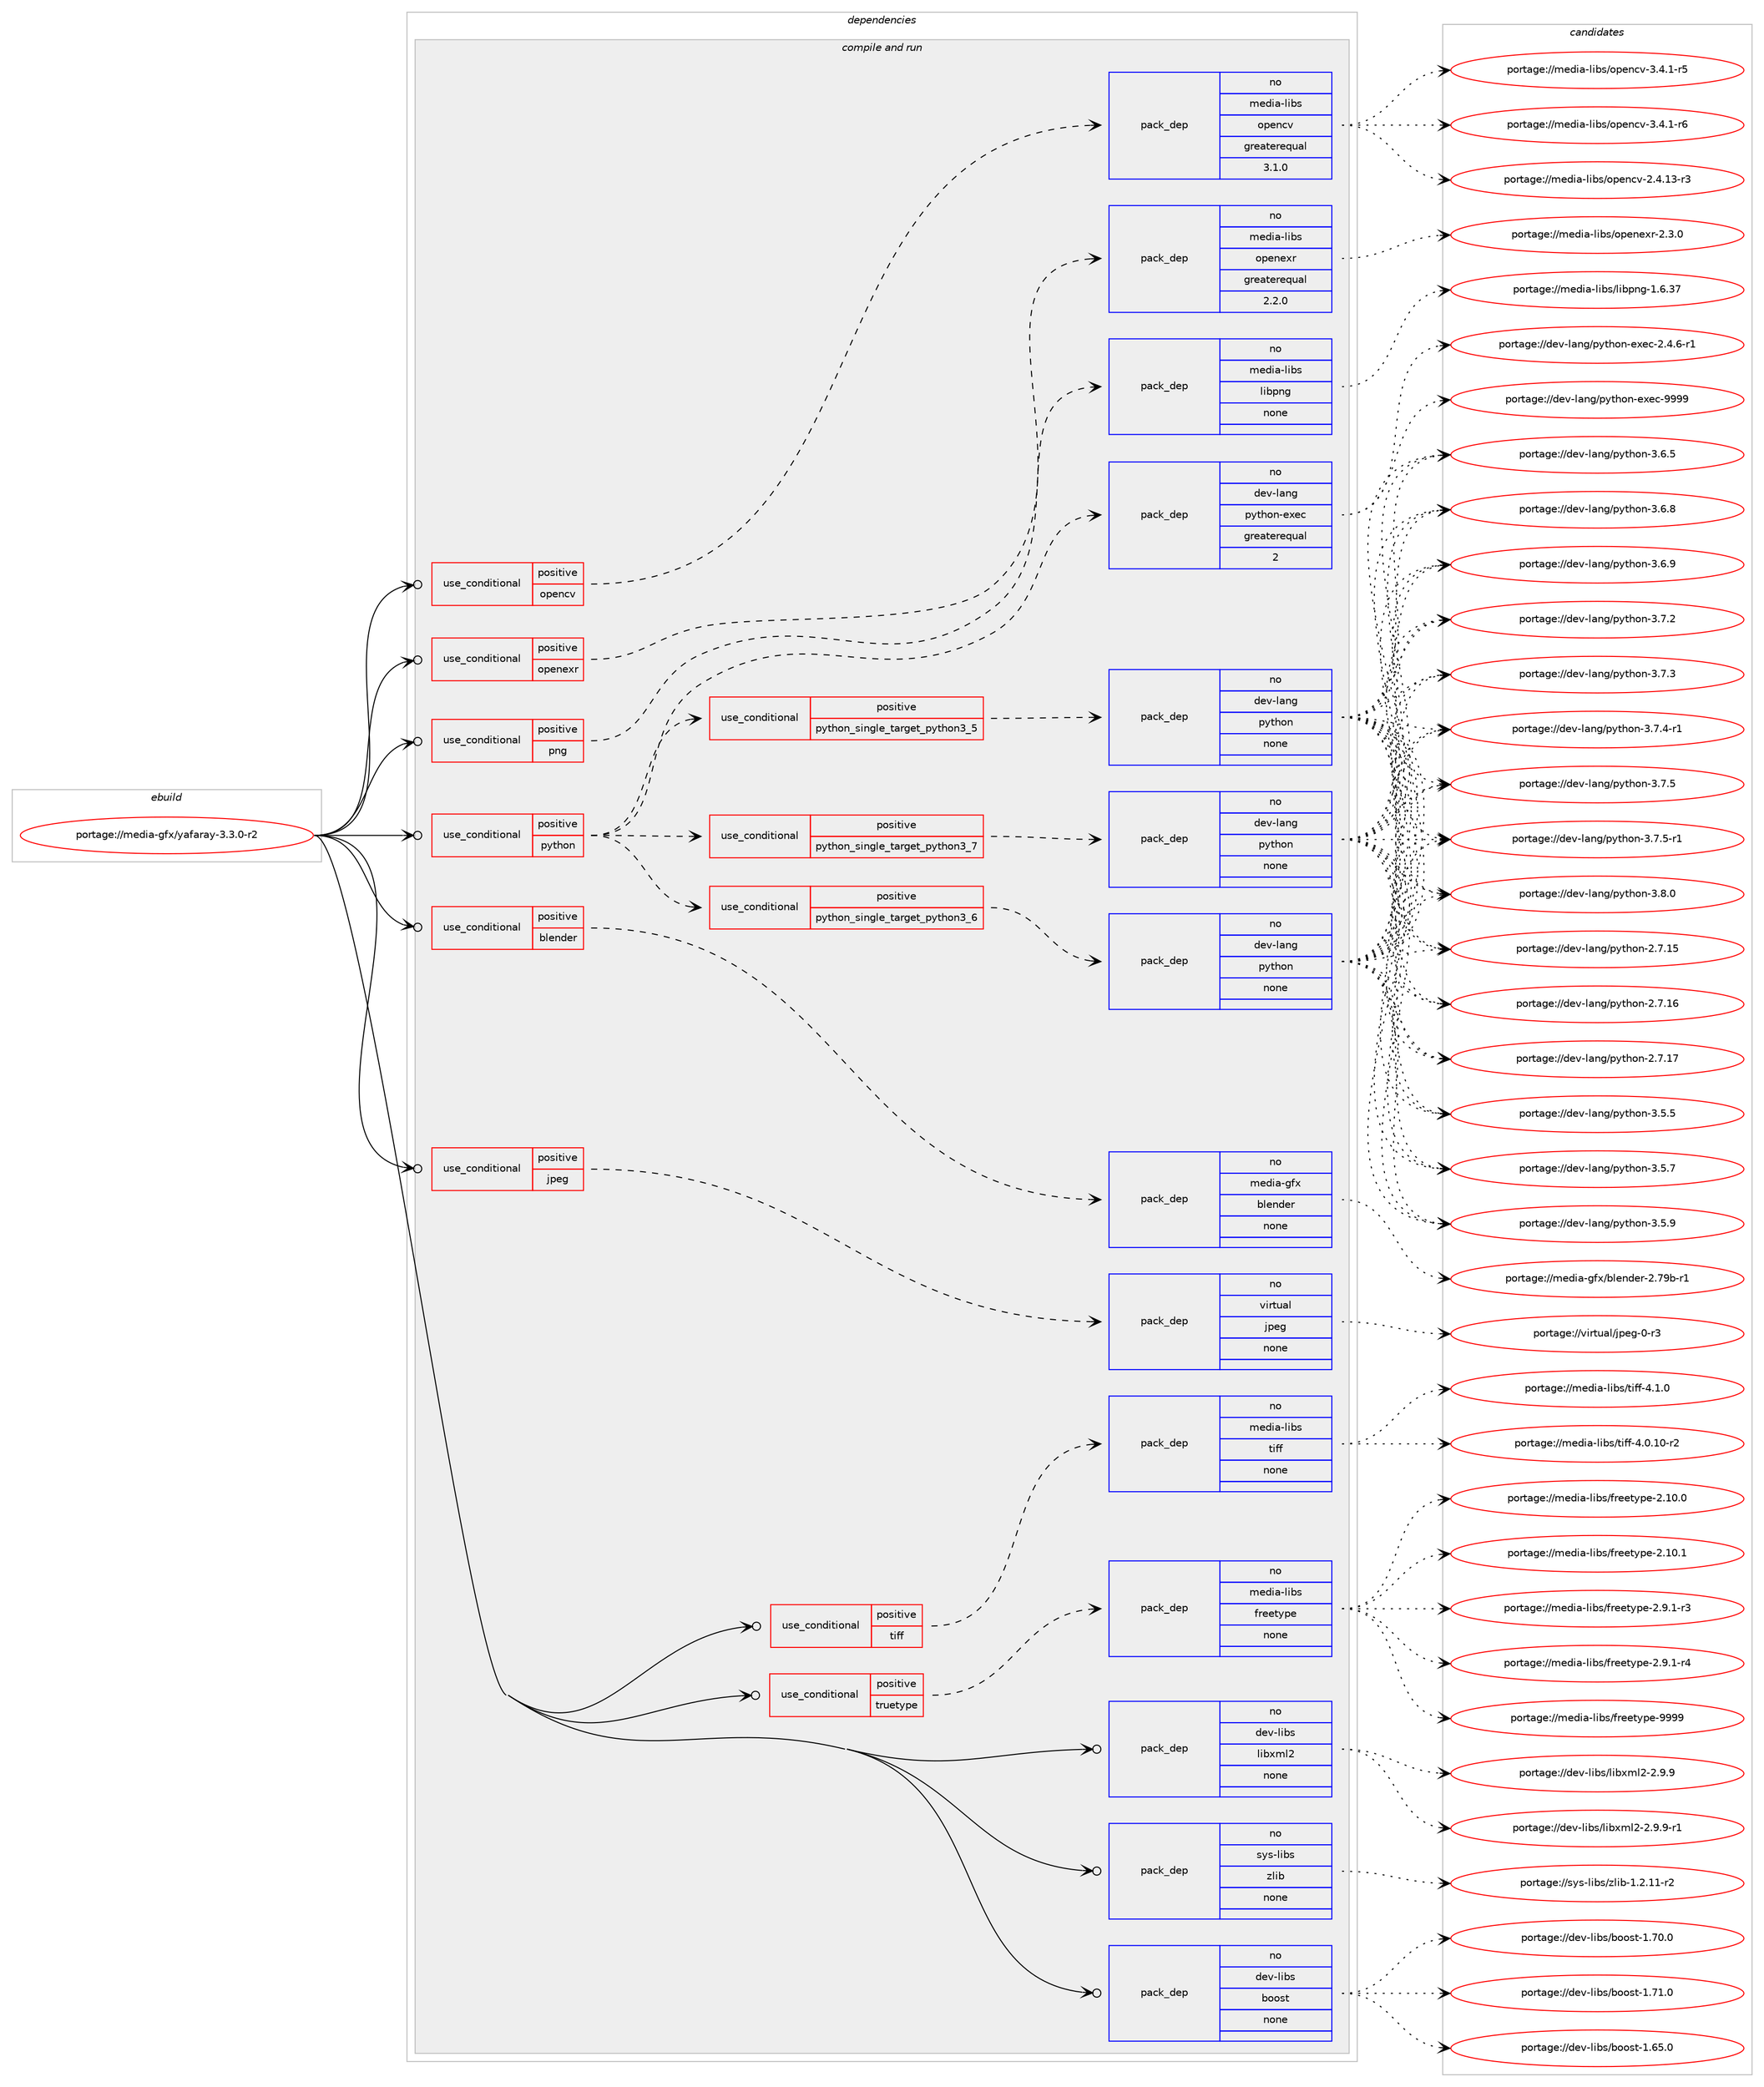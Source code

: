 digraph prolog {

# *************
# Graph options
# *************

newrank=true;
concentrate=true;
compound=true;
graph [rankdir=LR,fontname=Helvetica,fontsize=10,ranksep=1.5];#, ranksep=2.5, nodesep=0.2];
edge  [arrowhead=vee];
node  [fontname=Helvetica,fontsize=10];

# **********
# The ebuild
# **********

subgraph cluster_leftcol {
color=gray;
rank=same;
label=<<i>ebuild</i>>;
id [label="portage://media-gfx/yafaray-3.3.0-r2", color=red, width=4, href="../media-gfx/yafaray-3.3.0-r2.svg"];
}

# ****************
# The dependencies
# ****************

subgraph cluster_midcol {
color=gray;
label=<<i>dependencies</i>>;
subgraph cluster_compile {
fillcolor="#eeeeee";
style=filled;
label=<<i>compile</i>>;
}
subgraph cluster_compileandrun {
fillcolor="#eeeeee";
style=filled;
label=<<i>compile and run</i>>;
subgraph cond79044 {
dependency316992 [label=<<TABLE BORDER="0" CELLBORDER="1" CELLSPACING="0" CELLPADDING="4"><TR><TD ROWSPAN="3" CELLPADDING="10">use_conditional</TD></TR><TR><TD>positive</TD></TR><TR><TD>blender</TD></TR></TABLE>>, shape=none, color=red];
subgraph pack232840 {
dependency316993 [label=<<TABLE BORDER="0" CELLBORDER="1" CELLSPACING="0" CELLPADDING="4" WIDTH="220"><TR><TD ROWSPAN="6" CELLPADDING="30">pack_dep</TD></TR><TR><TD WIDTH="110">no</TD></TR><TR><TD>media-gfx</TD></TR><TR><TD>blender</TD></TR><TR><TD>none</TD></TR><TR><TD></TD></TR></TABLE>>, shape=none, color=blue];
}
dependency316992:e -> dependency316993:w [weight=20,style="dashed",arrowhead="vee"];
}
id:e -> dependency316992:w [weight=20,style="solid",arrowhead="odotvee"];
subgraph cond79045 {
dependency316994 [label=<<TABLE BORDER="0" CELLBORDER="1" CELLSPACING="0" CELLPADDING="4"><TR><TD ROWSPAN="3" CELLPADDING="10">use_conditional</TD></TR><TR><TD>positive</TD></TR><TR><TD>jpeg</TD></TR></TABLE>>, shape=none, color=red];
subgraph pack232841 {
dependency316995 [label=<<TABLE BORDER="0" CELLBORDER="1" CELLSPACING="0" CELLPADDING="4" WIDTH="220"><TR><TD ROWSPAN="6" CELLPADDING="30">pack_dep</TD></TR><TR><TD WIDTH="110">no</TD></TR><TR><TD>virtual</TD></TR><TR><TD>jpeg</TD></TR><TR><TD>none</TD></TR><TR><TD></TD></TR></TABLE>>, shape=none, color=blue];
}
dependency316994:e -> dependency316995:w [weight=20,style="dashed",arrowhead="vee"];
}
id:e -> dependency316994:w [weight=20,style="solid",arrowhead="odotvee"];
subgraph cond79046 {
dependency316996 [label=<<TABLE BORDER="0" CELLBORDER="1" CELLSPACING="0" CELLPADDING="4"><TR><TD ROWSPAN="3" CELLPADDING="10">use_conditional</TD></TR><TR><TD>positive</TD></TR><TR><TD>opencv</TD></TR></TABLE>>, shape=none, color=red];
subgraph pack232842 {
dependency316997 [label=<<TABLE BORDER="0" CELLBORDER="1" CELLSPACING="0" CELLPADDING="4" WIDTH="220"><TR><TD ROWSPAN="6" CELLPADDING="30">pack_dep</TD></TR><TR><TD WIDTH="110">no</TD></TR><TR><TD>media-libs</TD></TR><TR><TD>opencv</TD></TR><TR><TD>greaterequal</TD></TR><TR><TD>3.1.0</TD></TR></TABLE>>, shape=none, color=blue];
}
dependency316996:e -> dependency316997:w [weight=20,style="dashed",arrowhead="vee"];
}
id:e -> dependency316996:w [weight=20,style="solid",arrowhead="odotvee"];
subgraph cond79047 {
dependency316998 [label=<<TABLE BORDER="0" CELLBORDER="1" CELLSPACING="0" CELLPADDING="4"><TR><TD ROWSPAN="3" CELLPADDING="10">use_conditional</TD></TR><TR><TD>positive</TD></TR><TR><TD>openexr</TD></TR></TABLE>>, shape=none, color=red];
subgraph pack232843 {
dependency316999 [label=<<TABLE BORDER="0" CELLBORDER="1" CELLSPACING="0" CELLPADDING="4" WIDTH="220"><TR><TD ROWSPAN="6" CELLPADDING="30">pack_dep</TD></TR><TR><TD WIDTH="110">no</TD></TR><TR><TD>media-libs</TD></TR><TR><TD>openexr</TD></TR><TR><TD>greaterequal</TD></TR><TR><TD>2.2.0</TD></TR></TABLE>>, shape=none, color=blue];
}
dependency316998:e -> dependency316999:w [weight=20,style="dashed",arrowhead="vee"];
}
id:e -> dependency316998:w [weight=20,style="solid",arrowhead="odotvee"];
subgraph cond79048 {
dependency317000 [label=<<TABLE BORDER="0" CELLBORDER="1" CELLSPACING="0" CELLPADDING="4"><TR><TD ROWSPAN="3" CELLPADDING="10">use_conditional</TD></TR><TR><TD>positive</TD></TR><TR><TD>png</TD></TR></TABLE>>, shape=none, color=red];
subgraph pack232844 {
dependency317001 [label=<<TABLE BORDER="0" CELLBORDER="1" CELLSPACING="0" CELLPADDING="4" WIDTH="220"><TR><TD ROWSPAN="6" CELLPADDING="30">pack_dep</TD></TR><TR><TD WIDTH="110">no</TD></TR><TR><TD>media-libs</TD></TR><TR><TD>libpng</TD></TR><TR><TD>none</TD></TR><TR><TD></TD></TR></TABLE>>, shape=none, color=blue];
}
dependency317000:e -> dependency317001:w [weight=20,style="dashed",arrowhead="vee"];
}
id:e -> dependency317000:w [weight=20,style="solid",arrowhead="odotvee"];
subgraph cond79049 {
dependency317002 [label=<<TABLE BORDER="0" CELLBORDER="1" CELLSPACING="0" CELLPADDING="4"><TR><TD ROWSPAN="3" CELLPADDING="10">use_conditional</TD></TR><TR><TD>positive</TD></TR><TR><TD>python</TD></TR></TABLE>>, shape=none, color=red];
subgraph cond79050 {
dependency317003 [label=<<TABLE BORDER="0" CELLBORDER="1" CELLSPACING="0" CELLPADDING="4"><TR><TD ROWSPAN="3" CELLPADDING="10">use_conditional</TD></TR><TR><TD>positive</TD></TR><TR><TD>python_single_target_python3_5</TD></TR></TABLE>>, shape=none, color=red];
subgraph pack232845 {
dependency317004 [label=<<TABLE BORDER="0" CELLBORDER="1" CELLSPACING="0" CELLPADDING="4" WIDTH="220"><TR><TD ROWSPAN="6" CELLPADDING="30">pack_dep</TD></TR><TR><TD WIDTH="110">no</TD></TR><TR><TD>dev-lang</TD></TR><TR><TD>python</TD></TR><TR><TD>none</TD></TR><TR><TD></TD></TR></TABLE>>, shape=none, color=blue];
}
dependency317003:e -> dependency317004:w [weight=20,style="dashed",arrowhead="vee"];
}
dependency317002:e -> dependency317003:w [weight=20,style="dashed",arrowhead="vee"];
subgraph cond79051 {
dependency317005 [label=<<TABLE BORDER="0" CELLBORDER="1" CELLSPACING="0" CELLPADDING="4"><TR><TD ROWSPAN="3" CELLPADDING="10">use_conditional</TD></TR><TR><TD>positive</TD></TR><TR><TD>python_single_target_python3_6</TD></TR></TABLE>>, shape=none, color=red];
subgraph pack232846 {
dependency317006 [label=<<TABLE BORDER="0" CELLBORDER="1" CELLSPACING="0" CELLPADDING="4" WIDTH="220"><TR><TD ROWSPAN="6" CELLPADDING="30">pack_dep</TD></TR><TR><TD WIDTH="110">no</TD></TR><TR><TD>dev-lang</TD></TR><TR><TD>python</TD></TR><TR><TD>none</TD></TR><TR><TD></TD></TR></TABLE>>, shape=none, color=blue];
}
dependency317005:e -> dependency317006:w [weight=20,style="dashed",arrowhead="vee"];
}
dependency317002:e -> dependency317005:w [weight=20,style="dashed",arrowhead="vee"];
subgraph cond79052 {
dependency317007 [label=<<TABLE BORDER="0" CELLBORDER="1" CELLSPACING="0" CELLPADDING="4"><TR><TD ROWSPAN="3" CELLPADDING="10">use_conditional</TD></TR><TR><TD>positive</TD></TR><TR><TD>python_single_target_python3_7</TD></TR></TABLE>>, shape=none, color=red];
subgraph pack232847 {
dependency317008 [label=<<TABLE BORDER="0" CELLBORDER="1" CELLSPACING="0" CELLPADDING="4" WIDTH="220"><TR><TD ROWSPAN="6" CELLPADDING="30">pack_dep</TD></TR><TR><TD WIDTH="110">no</TD></TR><TR><TD>dev-lang</TD></TR><TR><TD>python</TD></TR><TR><TD>none</TD></TR><TR><TD></TD></TR></TABLE>>, shape=none, color=blue];
}
dependency317007:e -> dependency317008:w [weight=20,style="dashed",arrowhead="vee"];
}
dependency317002:e -> dependency317007:w [weight=20,style="dashed",arrowhead="vee"];
subgraph pack232848 {
dependency317009 [label=<<TABLE BORDER="0" CELLBORDER="1" CELLSPACING="0" CELLPADDING="4" WIDTH="220"><TR><TD ROWSPAN="6" CELLPADDING="30">pack_dep</TD></TR><TR><TD WIDTH="110">no</TD></TR><TR><TD>dev-lang</TD></TR><TR><TD>python-exec</TD></TR><TR><TD>greaterequal</TD></TR><TR><TD>2</TD></TR></TABLE>>, shape=none, color=blue];
}
dependency317002:e -> dependency317009:w [weight=20,style="dashed",arrowhead="vee"];
}
id:e -> dependency317002:w [weight=20,style="solid",arrowhead="odotvee"];
subgraph cond79053 {
dependency317010 [label=<<TABLE BORDER="0" CELLBORDER="1" CELLSPACING="0" CELLPADDING="4"><TR><TD ROWSPAN="3" CELLPADDING="10">use_conditional</TD></TR><TR><TD>positive</TD></TR><TR><TD>tiff</TD></TR></TABLE>>, shape=none, color=red];
subgraph pack232849 {
dependency317011 [label=<<TABLE BORDER="0" CELLBORDER="1" CELLSPACING="0" CELLPADDING="4" WIDTH="220"><TR><TD ROWSPAN="6" CELLPADDING="30">pack_dep</TD></TR><TR><TD WIDTH="110">no</TD></TR><TR><TD>media-libs</TD></TR><TR><TD>tiff</TD></TR><TR><TD>none</TD></TR><TR><TD></TD></TR></TABLE>>, shape=none, color=blue];
}
dependency317010:e -> dependency317011:w [weight=20,style="dashed",arrowhead="vee"];
}
id:e -> dependency317010:w [weight=20,style="solid",arrowhead="odotvee"];
subgraph cond79054 {
dependency317012 [label=<<TABLE BORDER="0" CELLBORDER="1" CELLSPACING="0" CELLPADDING="4"><TR><TD ROWSPAN="3" CELLPADDING="10">use_conditional</TD></TR><TR><TD>positive</TD></TR><TR><TD>truetype</TD></TR></TABLE>>, shape=none, color=red];
subgraph pack232850 {
dependency317013 [label=<<TABLE BORDER="0" CELLBORDER="1" CELLSPACING="0" CELLPADDING="4" WIDTH="220"><TR><TD ROWSPAN="6" CELLPADDING="30">pack_dep</TD></TR><TR><TD WIDTH="110">no</TD></TR><TR><TD>media-libs</TD></TR><TR><TD>freetype</TD></TR><TR><TD>none</TD></TR><TR><TD></TD></TR></TABLE>>, shape=none, color=blue];
}
dependency317012:e -> dependency317013:w [weight=20,style="dashed",arrowhead="vee"];
}
id:e -> dependency317012:w [weight=20,style="solid",arrowhead="odotvee"];
subgraph pack232851 {
dependency317014 [label=<<TABLE BORDER="0" CELLBORDER="1" CELLSPACING="0" CELLPADDING="4" WIDTH="220"><TR><TD ROWSPAN="6" CELLPADDING="30">pack_dep</TD></TR><TR><TD WIDTH="110">no</TD></TR><TR><TD>dev-libs</TD></TR><TR><TD>boost</TD></TR><TR><TD>none</TD></TR><TR><TD></TD></TR></TABLE>>, shape=none, color=blue];
}
id:e -> dependency317014:w [weight=20,style="solid",arrowhead="odotvee"];
subgraph pack232852 {
dependency317015 [label=<<TABLE BORDER="0" CELLBORDER="1" CELLSPACING="0" CELLPADDING="4" WIDTH="220"><TR><TD ROWSPAN="6" CELLPADDING="30">pack_dep</TD></TR><TR><TD WIDTH="110">no</TD></TR><TR><TD>dev-libs</TD></TR><TR><TD>libxml2</TD></TR><TR><TD>none</TD></TR><TR><TD></TD></TR></TABLE>>, shape=none, color=blue];
}
id:e -> dependency317015:w [weight=20,style="solid",arrowhead="odotvee"];
subgraph pack232853 {
dependency317016 [label=<<TABLE BORDER="0" CELLBORDER="1" CELLSPACING="0" CELLPADDING="4" WIDTH="220"><TR><TD ROWSPAN="6" CELLPADDING="30">pack_dep</TD></TR><TR><TD WIDTH="110">no</TD></TR><TR><TD>sys-libs</TD></TR><TR><TD>zlib</TD></TR><TR><TD>none</TD></TR><TR><TD></TD></TR></TABLE>>, shape=none, color=blue];
}
id:e -> dependency317016:w [weight=20,style="solid",arrowhead="odotvee"];
}
subgraph cluster_run {
fillcolor="#eeeeee";
style=filled;
label=<<i>run</i>>;
}
}

# **************
# The candidates
# **************

subgraph cluster_choices {
rank=same;
color=gray;
label=<<i>candidates</i>>;

subgraph choice232840 {
color=black;
nodesep=1;
choiceportage109101100105974510310212047981081011101001011144550465557984511449 [label="portage://media-gfx/blender-2.79b-r1", color=red, width=4,href="../media-gfx/blender-2.79b-r1.svg"];
dependency316993:e -> choiceportage109101100105974510310212047981081011101001011144550465557984511449:w [style=dotted,weight="100"];
}
subgraph choice232841 {
color=black;
nodesep=1;
choiceportage118105114116117971084710611210110345484511451 [label="portage://virtual/jpeg-0-r3", color=red, width=4,href="../virtual/jpeg-0-r3.svg"];
dependency316995:e -> choiceportage118105114116117971084710611210110345484511451:w [style=dotted,weight="100"];
}
subgraph choice232842 {
color=black;
nodesep=1;
choiceportage1091011001059745108105981154711111210111099118455046524649514511451 [label="portage://media-libs/opencv-2.4.13-r3", color=red, width=4,href="../media-libs/opencv-2.4.13-r3.svg"];
choiceportage10910110010597451081059811547111112101110991184551465246494511453 [label="portage://media-libs/opencv-3.4.1-r5", color=red, width=4,href="../media-libs/opencv-3.4.1-r5.svg"];
choiceportage10910110010597451081059811547111112101110991184551465246494511454 [label="portage://media-libs/opencv-3.4.1-r6", color=red, width=4,href="../media-libs/opencv-3.4.1-r6.svg"];
dependency316997:e -> choiceportage1091011001059745108105981154711111210111099118455046524649514511451:w [style=dotted,weight="100"];
dependency316997:e -> choiceportage10910110010597451081059811547111112101110991184551465246494511453:w [style=dotted,weight="100"];
dependency316997:e -> choiceportage10910110010597451081059811547111112101110991184551465246494511454:w [style=dotted,weight="100"];
}
subgraph choice232843 {
color=black;
nodesep=1;
choiceportage10910110010597451081059811547111112101110101120114455046514648 [label="portage://media-libs/openexr-2.3.0", color=red, width=4,href="../media-libs/openexr-2.3.0.svg"];
dependency316999:e -> choiceportage10910110010597451081059811547111112101110101120114455046514648:w [style=dotted,weight="100"];
}
subgraph choice232844 {
color=black;
nodesep=1;
choiceportage109101100105974510810598115471081059811211010345494654465155 [label="portage://media-libs/libpng-1.6.37", color=red, width=4,href="../media-libs/libpng-1.6.37.svg"];
dependency317001:e -> choiceportage109101100105974510810598115471081059811211010345494654465155:w [style=dotted,weight="100"];
}
subgraph choice232845 {
color=black;
nodesep=1;
choiceportage10010111845108971101034711212111610411111045504655464953 [label="portage://dev-lang/python-2.7.15", color=red, width=4,href="../dev-lang/python-2.7.15.svg"];
choiceportage10010111845108971101034711212111610411111045504655464954 [label="portage://dev-lang/python-2.7.16", color=red, width=4,href="../dev-lang/python-2.7.16.svg"];
choiceportage10010111845108971101034711212111610411111045504655464955 [label="portage://dev-lang/python-2.7.17", color=red, width=4,href="../dev-lang/python-2.7.17.svg"];
choiceportage100101118451089711010347112121116104111110455146534653 [label="portage://dev-lang/python-3.5.5", color=red, width=4,href="../dev-lang/python-3.5.5.svg"];
choiceportage100101118451089711010347112121116104111110455146534655 [label="portage://dev-lang/python-3.5.7", color=red, width=4,href="../dev-lang/python-3.5.7.svg"];
choiceportage100101118451089711010347112121116104111110455146534657 [label="portage://dev-lang/python-3.5.9", color=red, width=4,href="../dev-lang/python-3.5.9.svg"];
choiceportage100101118451089711010347112121116104111110455146544653 [label="portage://dev-lang/python-3.6.5", color=red, width=4,href="../dev-lang/python-3.6.5.svg"];
choiceportage100101118451089711010347112121116104111110455146544656 [label="portage://dev-lang/python-3.6.8", color=red, width=4,href="../dev-lang/python-3.6.8.svg"];
choiceportage100101118451089711010347112121116104111110455146544657 [label="portage://dev-lang/python-3.6.9", color=red, width=4,href="../dev-lang/python-3.6.9.svg"];
choiceportage100101118451089711010347112121116104111110455146554650 [label="portage://dev-lang/python-3.7.2", color=red, width=4,href="../dev-lang/python-3.7.2.svg"];
choiceportage100101118451089711010347112121116104111110455146554651 [label="portage://dev-lang/python-3.7.3", color=red, width=4,href="../dev-lang/python-3.7.3.svg"];
choiceportage1001011184510897110103471121211161041111104551465546524511449 [label="portage://dev-lang/python-3.7.4-r1", color=red, width=4,href="../dev-lang/python-3.7.4-r1.svg"];
choiceportage100101118451089711010347112121116104111110455146554653 [label="portage://dev-lang/python-3.7.5", color=red, width=4,href="../dev-lang/python-3.7.5.svg"];
choiceportage1001011184510897110103471121211161041111104551465546534511449 [label="portage://dev-lang/python-3.7.5-r1", color=red, width=4,href="../dev-lang/python-3.7.5-r1.svg"];
choiceportage100101118451089711010347112121116104111110455146564648 [label="portage://dev-lang/python-3.8.0", color=red, width=4,href="../dev-lang/python-3.8.0.svg"];
dependency317004:e -> choiceportage10010111845108971101034711212111610411111045504655464953:w [style=dotted,weight="100"];
dependency317004:e -> choiceportage10010111845108971101034711212111610411111045504655464954:w [style=dotted,weight="100"];
dependency317004:e -> choiceportage10010111845108971101034711212111610411111045504655464955:w [style=dotted,weight="100"];
dependency317004:e -> choiceportage100101118451089711010347112121116104111110455146534653:w [style=dotted,weight="100"];
dependency317004:e -> choiceportage100101118451089711010347112121116104111110455146534655:w [style=dotted,weight="100"];
dependency317004:e -> choiceportage100101118451089711010347112121116104111110455146534657:w [style=dotted,weight="100"];
dependency317004:e -> choiceportage100101118451089711010347112121116104111110455146544653:w [style=dotted,weight="100"];
dependency317004:e -> choiceportage100101118451089711010347112121116104111110455146544656:w [style=dotted,weight="100"];
dependency317004:e -> choiceportage100101118451089711010347112121116104111110455146544657:w [style=dotted,weight="100"];
dependency317004:e -> choiceportage100101118451089711010347112121116104111110455146554650:w [style=dotted,weight="100"];
dependency317004:e -> choiceportage100101118451089711010347112121116104111110455146554651:w [style=dotted,weight="100"];
dependency317004:e -> choiceportage1001011184510897110103471121211161041111104551465546524511449:w [style=dotted,weight="100"];
dependency317004:e -> choiceportage100101118451089711010347112121116104111110455146554653:w [style=dotted,weight="100"];
dependency317004:e -> choiceportage1001011184510897110103471121211161041111104551465546534511449:w [style=dotted,weight="100"];
dependency317004:e -> choiceportage100101118451089711010347112121116104111110455146564648:w [style=dotted,weight="100"];
}
subgraph choice232846 {
color=black;
nodesep=1;
choiceportage10010111845108971101034711212111610411111045504655464953 [label="portage://dev-lang/python-2.7.15", color=red, width=4,href="../dev-lang/python-2.7.15.svg"];
choiceportage10010111845108971101034711212111610411111045504655464954 [label="portage://dev-lang/python-2.7.16", color=red, width=4,href="../dev-lang/python-2.7.16.svg"];
choiceportage10010111845108971101034711212111610411111045504655464955 [label="portage://dev-lang/python-2.7.17", color=red, width=4,href="../dev-lang/python-2.7.17.svg"];
choiceportage100101118451089711010347112121116104111110455146534653 [label="portage://dev-lang/python-3.5.5", color=red, width=4,href="../dev-lang/python-3.5.5.svg"];
choiceportage100101118451089711010347112121116104111110455146534655 [label="portage://dev-lang/python-3.5.7", color=red, width=4,href="../dev-lang/python-3.5.7.svg"];
choiceportage100101118451089711010347112121116104111110455146534657 [label="portage://dev-lang/python-3.5.9", color=red, width=4,href="../dev-lang/python-3.5.9.svg"];
choiceportage100101118451089711010347112121116104111110455146544653 [label="portage://dev-lang/python-3.6.5", color=red, width=4,href="../dev-lang/python-3.6.5.svg"];
choiceportage100101118451089711010347112121116104111110455146544656 [label="portage://dev-lang/python-3.6.8", color=red, width=4,href="../dev-lang/python-3.6.8.svg"];
choiceportage100101118451089711010347112121116104111110455146544657 [label="portage://dev-lang/python-3.6.9", color=red, width=4,href="../dev-lang/python-3.6.9.svg"];
choiceportage100101118451089711010347112121116104111110455146554650 [label="portage://dev-lang/python-3.7.2", color=red, width=4,href="../dev-lang/python-3.7.2.svg"];
choiceportage100101118451089711010347112121116104111110455146554651 [label="portage://dev-lang/python-3.7.3", color=red, width=4,href="../dev-lang/python-3.7.3.svg"];
choiceportage1001011184510897110103471121211161041111104551465546524511449 [label="portage://dev-lang/python-3.7.4-r1", color=red, width=4,href="../dev-lang/python-3.7.4-r1.svg"];
choiceportage100101118451089711010347112121116104111110455146554653 [label="portage://dev-lang/python-3.7.5", color=red, width=4,href="../dev-lang/python-3.7.5.svg"];
choiceportage1001011184510897110103471121211161041111104551465546534511449 [label="portage://dev-lang/python-3.7.5-r1", color=red, width=4,href="../dev-lang/python-3.7.5-r1.svg"];
choiceportage100101118451089711010347112121116104111110455146564648 [label="portage://dev-lang/python-3.8.0", color=red, width=4,href="../dev-lang/python-3.8.0.svg"];
dependency317006:e -> choiceportage10010111845108971101034711212111610411111045504655464953:w [style=dotted,weight="100"];
dependency317006:e -> choiceportage10010111845108971101034711212111610411111045504655464954:w [style=dotted,weight="100"];
dependency317006:e -> choiceportage10010111845108971101034711212111610411111045504655464955:w [style=dotted,weight="100"];
dependency317006:e -> choiceportage100101118451089711010347112121116104111110455146534653:w [style=dotted,weight="100"];
dependency317006:e -> choiceportage100101118451089711010347112121116104111110455146534655:w [style=dotted,weight="100"];
dependency317006:e -> choiceportage100101118451089711010347112121116104111110455146534657:w [style=dotted,weight="100"];
dependency317006:e -> choiceportage100101118451089711010347112121116104111110455146544653:w [style=dotted,weight="100"];
dependency317006:e -> choiceportage100101118451089711010347112121116104111110455146544656:w [style=dotted,weight="100"];
dependency317006:e -> choiceportage100101118451089711010347112121116104111110455146544657:w [style=dotted,weight="100"];
dependency317006:e -> choiceportage100101118451089711010347112121116104111110455146554650:w [style=dotted,weight="100"];
dependency317006:e -> choiceportage100101118451089711010347112121116104111110455146554651:w [style=dotted,weight="100"];
dependency317006:e -> choiceportage1001011184510897110103471121211161041111104551465546524511449:w [style=dotted,weight="100"];
dependency317006:e -> choiceportage100101118451089711010347112121116104111110455146554653:w [style=dotted,weight="100"];
dependency317006:e -> choiceportage1001011184510897110103471121211161041111104551465546534511449:w [style=dotted,weight="100"];
dependency317006:e -> choiceportage100101118451089711010347112121116104111110455146564648:w [style=dotted,weight="100"];
}
subgraph choice232847 {
color=black;
nodesep=1;
choiceportage10010111845108971101034711212111610411111045504655464953 [label="portage://dev-lang/python-2.7.15", color=red, width=4,href="../dev-lang/python-2.7.15.svg"];
choiceportage10010111845108971101034711212111610411111045504655464954 [label="portage://dev-lang/python-2.7.16", color=red, width=4,href="../dev-lang/python-2.7.16.svg"];
choiceportage10010111845108971101034711212111610411111045504655464955 [label="portage://dev-lang/python-2.7.17", color=red, width=4,href="../dev-lang/python-2.7.17.svg"];
choiceportage100101118451089711010347112121116104111110455146534653 [label="portage://dev-lang/python-3.5.5", color=red, width=4,href="../dev-lang/python-3.5.5.svg"];
choiceportage100101118451089711010347112121116104111110455146534655 [label="portage://dev-lang/python-3.5.7", color=red, width=4,href="../dev-lang/python-3.5.7.svg"];
choiceportage100101118451089711010347112121116104111110455146534657 [label="portage://dev-lang/python-3.5.9", color=red, width=4,href="../dev-lang/python-3.5.9.svg"];
choiceportage100101118451089711010347112121116104111110455146544653 [label="portage://dev-lang/python-3.6.5", color=red, width=4,href="../dev-lang/python-3.6.5.svg"];
choiceportage100101118451089711010347112121116104111110455146544656 [label="portage://dev-lang/python-3.6.8", color=red, width=4,href="../dev-lang/python-3.6.8.svg"];
choiceportage100101118451089711010347112121116104111110455146544657 [label="portage://dev-lang/python-3.6.9", color=red, width=4,href="../dev-lang/python-3.6.9.svg"];
choiceportage100101118451089711010347112121116104111110455146554650 [label="portage://dev-lang/python-3.7.2", color=red, width=4,href="../dev-lang/python-3.7.2.svg"];
choiceportage100101118451089711010347112121116104111110455146554651 [label="portage://dev-lang/python-3.7.3", color=red, width=4,href="../dev-lang/python-3.7.3.svg"];
choiceportage1001011184510897110103471121211161041111104551465546524511449 [label="portage://dev-lang/python-3.7.4-r1", color=red, width=4,href="../dev-lang/python-3.7.4-r1.svg"];
choiceportage100101118451089711010347112121116104111110455146554653 [label="portage://dev-lang/python-3.7.5", color=red, width=4,href="../dev-lang/python-3.7.5.svg"];
choiceportage1001011184510897110103471121211161041111104551465546534511449 [label="portage://dev-lang/python-3.7.5-r1", color=red, width=4,href="../dev-lang/python-3.7.5-r1.svg"];
choiceportage100101118451089711010347112121116104111110455146564648 [label="portage://dev-lang/python-3.8.0", color=red, width=4,href="../dev-lang/python-3.8.0.svg"];
dependency317008:e -> choiceportage10010111845108971101034711212111610411111045504655464953:w [style=dotted,weight="100"];
dependency317008:e -> choiceportage10010111845108971101034711212111610411111045504655464954:w [style=dotted,weight="100"];
dependency317008:e -> choiceportage10010111845108971101034711212111610411111045504655464955:w [style=dotted,weight="100"];
dependency317008:e -> choiceportage100101118451089711010347112121116104111110455146534653:w [style=dotted,weight="100"];
dependency317008:e -> choiceportage100101118451089711010347112121116104111110455146534655:w [style=dotted,weight="100"];
dependency317008:e -> choiceportage100101118451089711010347112121116104111110455146534657:w [style=dotted,weight="100"];
dependency317008:e -> choiceportage100101118451089711010347112121116104111110455146544653:w [style=dotted,weight="100"];
dependency317008:e -> choiceportage100101118451089711010347112121116104111110455146544656:w [style=dotted,weight="100"];
dependency317008:e -> choiceportage100101118451089711010347112121116104111110455146544657:w [style=dotted,weight="100"];
dependency317008:e -> choiceportage100101118451089711010347112121116104111110455146554650:w [style=dotted,weight="100"];
dependency317008:e -> choiceportage100101118451089711010347112121116104111110455146554651:w [style=dotted,weight="100"];
dependency317008:e -> choiceportage1001011184510897110103471121211161041111104551465546524511449:w [style=dotted,weight="100"];
dependency317008:e -> choiceportage100101118451089711010347112121116104111110455146554653:w [style=dotted,weight="100"];
dependency317008:e -> choiceportage1001011184510897110103471121211161041111104551465546534511449:w [style=dotted,weight="100"];
dependency317008:e -> choiceportage100101118451089711010347112121116104111110455146564648:w [style=dotted,weight="100"];
}
subgraph choice232848 {
color=black;
nodesep=1;
choiceportage10010111845108971101034711212111610411111045101120101994550465246544511449 [label="portage://dev-lang/python-exec-2.4.6-r1", color=red, width=4,href="../dev-lang/python-exec-2.4.6-r1.svg"];
choiceportage10010111845108971101034711212111610411111045101120101994557575757 [label="portage://dev-lang/python-exec-9999", color=red, width=4,href="../dev-lang/python-exec-9999.svg"];
dependency317009:e -> choiceportage10010111845108971101034711212111610411111045101120101994550465246544511449:w [style=dotted,weight="100"];
dependency317009:e -> choiceportage10010111845108971101034711212111610411111045101120101994557575757:w [style=dotted,weight="100"];
}
subgraph choice232849 {
color=black;
nodesep=1;
choiceportage10910110010597451081059811547116105102102455246484649484511450 [label="portage://media-libs/tiff-4.0.10-r2", color=red, width=4,href="../media-libs/tiff-4.0.10-r2.svg"];
choiceportage10910110010597451081059811547116105102102455246494648 [label="portage://media-libs/tiff-4.1.0", color=red, width=4,href="../media-libs/tiff-4.1.0.svg"];
dependency317011:e -> choiceportage10910110010597451081059811547116105102102455246484649484511450:w [style=dotted,weight="100"];
dependency317011:e -> choiceportage10910110010597451081059811547116105102102455246494648:w [style=dotted,weight="100"];
}
subgraph choice232850 {
color=black;
nodesep=1;
choiceportage1091011001059745108105981154710211410110111612111210145504649484648 [label="portage://media-libs/freetype-2.10.0", color=red, width=4,href="../media-libs/freetype-2.10.0.svg"];
choiceportage1091011001059745108105981154710211410110111612111210145504649484649 [label="portage://media-libs/freetype-2.10.1", color=red, width=4,href="../media-libs/freetype-2.10.1.svg"];
choiceportage109101100105974510810598115471021141011011161211121014550465746494511451 [label="portage://media-libs/freetype-2.9.1-r3", color=red, width=4,href="../media-libs/freetype-2.9.1-r3.svg"];
choiceportage109101100105974510810598115471021141011011161211121014550465746494511452 [label="portage://media-libs/freetype-2.9.1-r4", color=red, width=4,href="../media-libs/freetype-2.9.1-r4.svg"];
choiceportage109101100105974510810598115471021141011011161211121014557575757 [label="portage://media-libs/freetype-9999", color=red, width=4,href="../media-libs/freetype-9999.svg"];
dependency317013:e -> choiceportage1091011001059745108105981154710211410110111612111210145504649484648:w [style=dotted,weight="100"];
dependency317013:e -> choiceportage1091011001059745108105981154710211410110111612111210145504649484649:w [style=dotted,weight="100"];
dependency317013:e -> choiceportage109101100105974510810598115471021141011011161211121014550465746494511451:w [style=dotted,weight="100"];
dependency317013:e -> choiceportage109101100105974510810598115471021141011011161211121014550465746494511452:w [style=dotted,weight="100"];
dependency317013:e -> choiceportage109101100105974510810598115471021141011011161211121014557575757:w [style=dotted,weight="100"];
}
subgraph choice232851 {
color=black;
nodesep=1;
choiceportage1001011184510810598115479811111111511645494654534648 [label="portage://dev-libs/boost-1.65.0", color=red, width=4,href="../dev-libs/boost-1.65.0.svg"];
choiceportage1001011184510810598115479811111111511645494655484648 [label="portage://dev-libs/boost-1.70.0", color=red, width=4,href="../dev-libs/boost-1.70.0.svg"];
choiceportage1001011184510810598115479811111111511645494655494648 [label="portage://dev-libs/boost-1.71.0", color=red, width=4,href="../dev-libs/boost-1.71.0.svg"];
dependency317014:e -> choiceportage1001011184510810598115479811111111511645494654534648:w [style=dotted,weight="100"];
dependency317014:e -> choiceportage1001011184510810598115479811111111511645494655484648:w [style=dotted,weight="100"];
dependency317014:e -> choiceportage1001011184510810598115479811111111511645494655494648:w [style=dotted,weight="100"];
}
subgraph choice232852 {
color=black;
nodesep=1;
choiceportage1001011184510810598115471081059812010910850455046574657 [label="portage://dev-libs/libxml2-2.9.9", color=red, width=4,href="../dev-libs/libxml2-2.9.9.svg"];
choiceportage10010111845108105981154710810598120109108504550465746574511449 [label="portage://dev-libs/libxml2-2.9.9-r1", color=red, width=4,href="../dev-libs/libxml2-2.9.9-r1.svg"];
dependency317015:e -> choiceportage1001011184510810598115471081059812010910850455046574657:w [style=dotted,weight="100"];
dependency317015:e -> choiceportage10010111845108105981154710810598120109108504550465746574511449:w [style=dotted,weight="100"];
}
subgraph choice232853 {
color=black;
nodesep=1;
choiceportage11512111545108105981154712210810598454946504649494511450 [label="portage://sys-libs/zlib-1.2.11-r2", color=red, width=4,href="../sys-libs/zlib-1.2.11-r2.svg"];
dependency317016:e -> choiceportage11512111545108105981154712210810598454946504649494511450:w [style=dotted,weight="100"];
}
}

}
